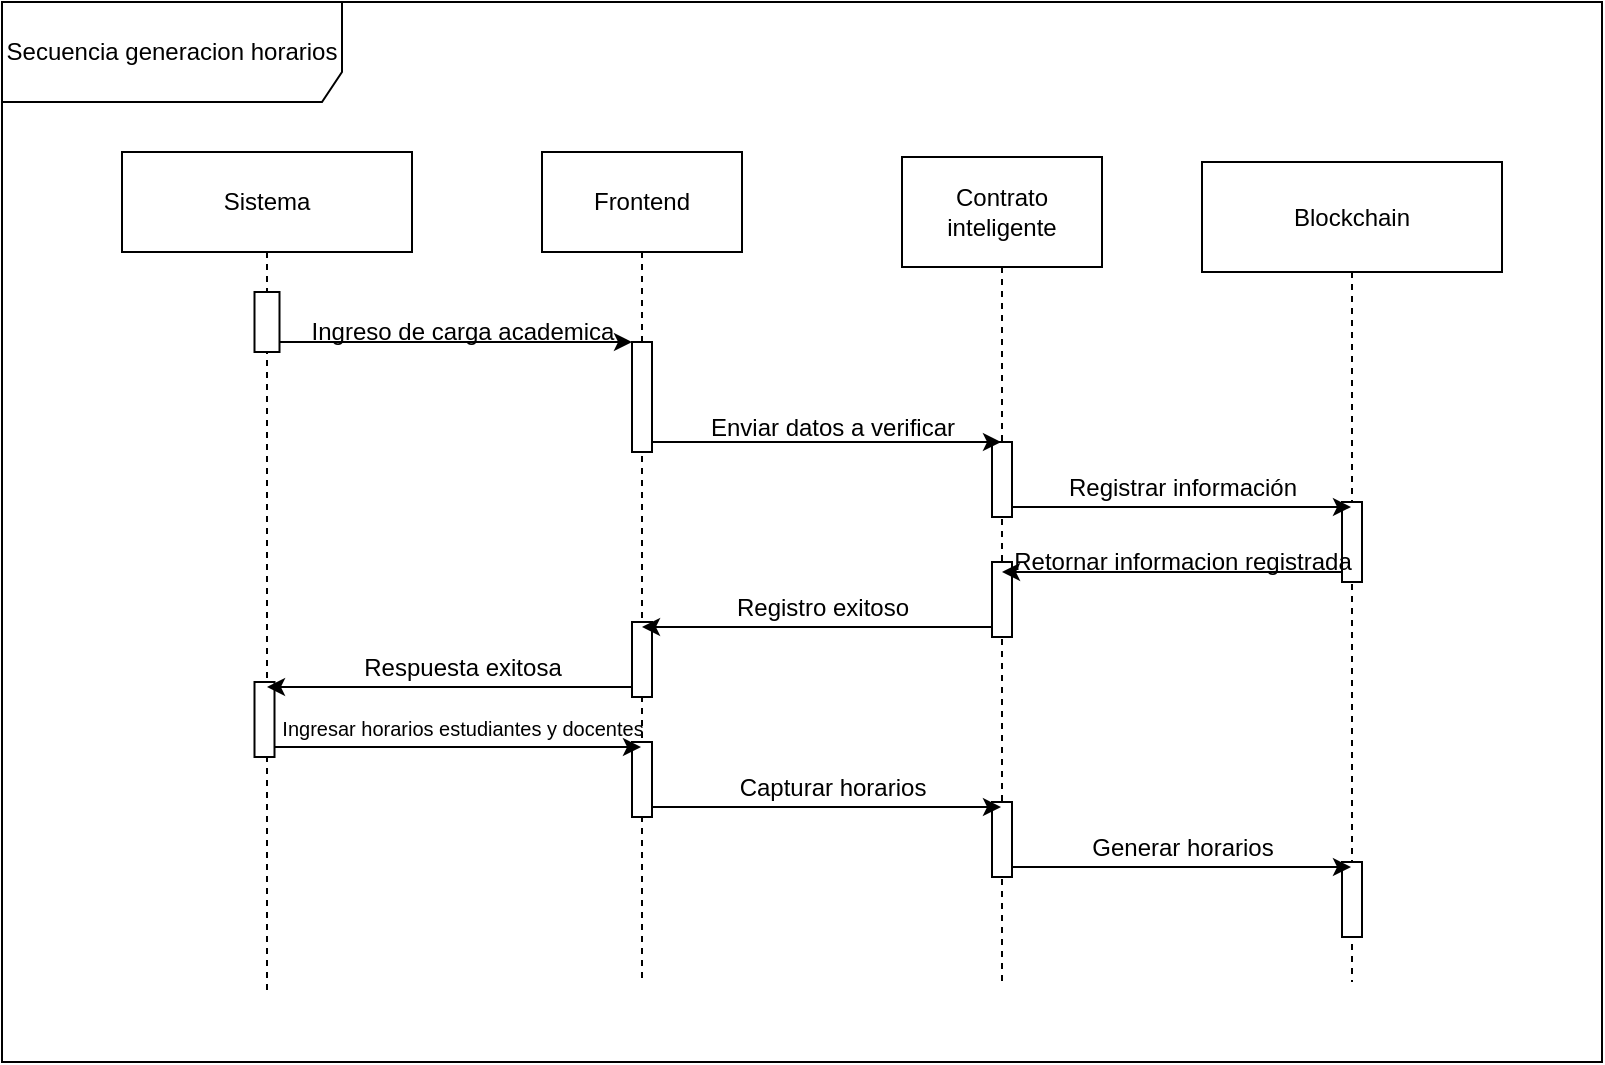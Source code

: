 <mxfile version="24.5.4" type="github">
  <diagram name="Page-1" id="Ms-HFSB1JRzO0Og8gXqM">
    <mxGraphModel dx="1434" dy="738" grid="1" gridSize="10" guides="1" tooltips="1" connect="1" arrows="1" fold="1" page="1" pageScale="1" pageWidth="583" pageHeight="827" math="0" shadow="0">
      <root>
        <mxCell id="0" />
        <mxCell id="1" parent="0" />
        <mxCell id="jPjjjJ8ltsQjpl7L8rjn-1" value="Secuencia generacion horarios" style="shape=umlFrame;whiteSpace=wrap;html=1;pointerEvents=0;recursiveResize=0;container=1;collapsible=0;width=170;height=50;" vertex="1" parent="1">
          <mxGeometry x="30" y="20" width="800" height="530" as="geometry" />
        </mxCell>
        <mxCell id="jPjjjJ8ltsQjpl7L8rjn-2" value="Sistema" style="shape=umlLifeline;perimeter=lifelinePerimeter;whiteSpace=wrap;html=1;container=1;dropTarget=0;collapsible=0;recursiveResize=0;outlineConnect=0;portConstraint=eastwest;newEdgeStyle={&quot;edgeStyle&quot;:&quot;elbowEdgeStyle&quot;,&quot;elbow&quot;:&quot;vertical&quot;,&quot;curved&quot;:0,&quot;rounded&quot;:0};size=50;" vertex="1" parent="jPjjjJ8ltsQjpl7L8rjn-1">
          <mxGeometry x="60" y="75" width="145" height="420" as="geometry" />
        </mxCell>
        <mxCell id="jPjjjJ8ltsQjpl7L8rjn-3" value="" style="html=1;points=[[0,0,0,0,5],[0,1,0,0,-5],[1,0,0,0,5],[1,1,0,0,-5]];perimeter=orthogonalPerimeter;outlineConnect=0;targetShapes=umlLifeline;portConstraint=eastwest;newEdgeStyle={&quot;curved&quot;:0,&quot;rounded&quot;:0};" vertex="1" parent="jPjjjJ8ltsQjpl7L8rjn-2">
          <mxGeometry x="66.25" y="70" width="12.5" height="30" as="geometry" />
        </mxCell>
        <mxCell id="jPjjjJ8ltsQjpl7L8rjn-4" value="" style="html=1;points=[[0,0,0,0,5],[0,1,0,0,-5],[1,0,0,0,5],[1,1,0,0,-5]];perimeter=orthogonalPerimeter;outlineConnect=0;targetShapes=umlLifeline;portConstraint=eastwest;newEdgeStyle={&quot;curved&quot;:0,&quot;rounded&quot;:0};" vertex="1" parent="jPjjjJ8ltsQjpl7L8rjn-2">
          <mxGeometry x="66.25" y="265" width="10" height="37.5" as="geometry" />
        </mxCell>
        <mxCell id="jPjjjJ8ltsQjpl7L8rjn-5" value="Blockchain" style="shape=umlLifeline;perimeter=lifelinePerimeter;whiteSpace=wrap;html=1;container=1;dropTarget=0;collapsible=0;recursiveResize=0;outlineConnect=0;portConstraint=eastwest;newEdgeStyle={&quot;edgeStyle&quot;:&quot;elbowEdgeStyle&quot;,&quot;elbow&quot;:&quot;vertical&quot;,&quot;curved&quot;:0,&quot;rounded&quot;:0};size=55;" vertex="1" parent="jPjjjJ8ltsQjpl7L8rjn-1">
          <mxGeometry x="600" y="80" width="150" height="410" as="geometry" />
        </mxCell>
        <mxCell id="jPjjjJ8ltsQjpl7L8rjn-6" value="" style="html=1;points=[[0,0,0,0,5],[0,1,0,0,-5],[1,0,0,0,5],[1,1,0,0,-5]];perimeter=orthogonalPerimeter;outlineConnect=0;targetShapes=umlLifeline;portConstraint=eastwest;newEdgeStyle={&quot;curved&quot;:0,&quot;rounded&quot;:0};" vertex="1" parent="jPjjjJ8ltsQjpl7L8rjn-5">
          <mxGeometry x="70" y="170" width="10" height="40" as="geometry" />
        </mxCell>
        <mxCell id="jPjjjJ8ltsQjpl7L8rjn-7" value="" style="html=1;points=[[0,0,0,0,5],[0,1,0,0,-5],[1,0,0,0,5],[1,1,0,0,-5]];perimeter=orthogonalPerimeter;outlineConnect=0;targetShapes=umlLifeline;portConstraint=eastwest;newEdgeStyle={&quot;curved&quot;:0,&quot;rounded&quot;:0};" vertex="1" parent="jPjjjJ8ltsQjpl7L8rjn-5">
          <mxGeometry x="70" y="350" width="10" height="37.5" as="geometry" />
        </mxCell>
        <mxCell id="jPjjjJ8ltsQjpl7L8rjn-8" value="Frontend" style="shape=umlLifeline;perimeter=lifelinePerimeter;whiteSpace=wrap;html=1;container=1;dropTarget=0;collapsible=0;recursiveResize=0;outlineConnect=0;portConstraint=eastwest;newEdgeStyle={&quot;edgeStyle&quot;:&quot;elbowEdgeStyle&quot;,&quot;elbow&quot;:&quot;vertical&quot;,&quot;curved&quot;:0,&quot;rounded&quot;:0};size=50;" vertex="1" parent="jPjjjJ8ltsQjpl7L8rjn-1">
          <mxGeometry x="270" y="75" width="100" height="415" as="geometry" />
        </mxCell>
        <mxCell id="jPjjjJ8ltsQjpl7L8rjn-9" value="" style="html=1;points=[[0,0,0,0,5],[0,1,0,0,-5],[1,0,0,0,5],[1,1,0,0,-5]];perimeter=orthogonalPerimeter;outlineConnect=0;targetShapes=umlLifeline;portConstraint=eastwest;newEdgeStyle={&quot;curved&quot;:0,&quot;rounded&quot;:0};" vertex="1" parent="jPjjjJ8ltsQjpl7L8rjn-8">
          <mxGeometry x="45" y="95" width="10" height="55" as="geometry" />
        </mxCell>
        <mxCell id="jPjjjJ8ltsQjpl7L8rjn-10" value="" style="html=1;points=[[0,0,0,0,5],[0,1,0,0,-5],[1,0,0,0,5],[1,1,0,0,-5]];perimeter=orthogonalPerimeter;outlineConnect=0;targetShapes=umlLifeline;portConstraint=eastwest;newEdgeStyle={&quot;curved&quot;:0,&quot;rounded&quot;:0};" vertex="1" parent="jPjjjJ8ltsQjpl7L8rjn-8">
          <mxGeometry x="45" y="235" width="10" height="37.5" as="geometry" />
        </mxCell>
        <mxCell id="jPjjjJ8ltsQjpl7L8rjn-11" value="" style="html=1;points=[[0,0,0,0,5],[0,1,0,0,-5],[1,0,0,0,5],[1,1,0,0,-5]];perimeter=orthogonalPerimeter;outlineConnect=0;targetShapes=umlLifeline;portConstraint=eastwest;newEdgeStyle={&quot;curved&quot;:0,&quot;rounded&quot;:0};" vertex="1" parent="jPjjjJ8ltsQjpl7L8rjn-8">
          <mxGeometry x="45" y="295" width="10" height="37.5" as="geometry" />
        </mxCell>
        <mxCell id="jPjjjJ8ltsQjpl7L8rjn-12" value="Contrato inteligente" style="shape=umlLifeline;perimeter=lifelinePerimeter;whiteSpace=wrap;html=1;container=1;dropTarget=0;collapsible=0;recursiveResize=0;outlineConnect=0;portConstraint=eastwest;newEdgeStyle={&quot;edgeStyle&quot;:&quot;elbowEdgeStyle&quot;,&quot;elbow&quot;:&quot;vertical&quot;,&quot;curved&quot;:0,&quot;rounded&quot;:0};size=55;" vertex="1" parent="jPjjjJ8ltsQjpl7L8rjn-1">
          <mxGeometry x="450" y="77.5" width="100" height="415" as="geometry" />
        </mxCell>
        <mxCell id="jPjjjJ8ltsQjpl7L8rjn-13" value="" style="html=1;points=[[0,0,0,0,5],[0,1,0,0,-5],[1,0,0,0,5],[1,1,0,0,-5]];perimeter=orthogonalPerimeter;outlineConnect=0;targetShapes=umlLifeline;portConstraint=eastwest;newEdgeStyle={&quot;curved&quot;:0,&quot;rounded&quot;:0};" vertex="1" parent="jPjjjJ8ltsQjpl7L8rjn-12">
          <mxGeometry x="45" y="142.5" width="10" height="37.5" as="geometry" />
        </mxCell>
        <mxCell id="jPjjjJ8ltsQjpl7L8rjn-14" value="" style="html=1;points=[[0,0,0,0,5],[0,1,0,0,-5],[1,0,0,0,5],[1,1,0,0,-5]];perimeter=orthogonalPerimeter;outlineConnect=0;targetShapes=umlLifeline;portConstraint=eastwest;newEdgeStyle={&quot;curved&quot;:0,&quot;rounded&quot;:0};" vertex="1" parent="jPjjjJ8ltsQjpl7L8rjn-12">
          <mxGeometry x="45" y="202.5" width="10" height="37.5" as="geometry" />
        </mxCell>
        <mxCell id="jPjjjJ8ltsQjpl7L8rjn-15" value="" style="html=1;points=[[0,0,0,0,5],[0,1,0,0,-5],[1,0,0,0,5],[1,1,0,0,-5]];perimeter=orthogonalPerimeter;outlineConnect=0;targetShapes=umlLifeline;portConstraint=eastwest;newEdgeStyle={&quot;curved&quot;:0,&quot;rounded&quot;:0};" vertex="1" parent="jPjjjJ8ltsQjpl7L8rjn-12">
          <mxGeometry x="45" y="322.5" width="10" height="37.5" as="geometry" />
        </mxCell>
        <mxCell id="jPjjjJ8ltsQjpl7L8rjn-16" style="edgeStyle=none;rounded=0;orthogonalLoop=1;jettySize=auto;html=1;curved=0;exitX=1;exitY=1;exitDx=0;exitDy=-5;exitPerimeter=0;" edge="1" parent="jPjjjJ8ltsQjpl7L8rjn-1" source="jPjjjJ8ltsQjpl7L8rjn-3" target="jPjjjJ8ltsQjpl7L8rjn-9">
          <mxGeometry relative="1" as="geometry" />
        </mxCell>
        <mxCell id="jPjjjJ8ltsQjpl7L8rjn-17" value="Ingreso de carga academica" style="text;html=1;align=center;verticalAlign=middle;resizable=0;points=[];autosize=1;strokeColor=none;fillColor=none;" vertex="1" parent="jPjjjJ8ltsQjpl7L8rjn-1">
          <mxGeometry x="145" y="150" width="170" height="30" as="geometry" />
        </mxCell>
        <mxCell id="jPjjjJ8ltsQjpl7L8rjn-18" style="edgeStyle=none;rounded=0;orthogonalLoop=1;jettySize=auto;html=1;curved=0;exitX=1;exitY=1;exitDx=0;exitDy=-5;exitPerimeter=0;" edge="1" parent="jPjjjJ8ltsQjpl7L8rjn-1" source="jPjjjJ8ltsQjpl7L8rjn-9" target="jPjjjJ8ltsQjpl7L8rjn-12">
          <mxGeometry relative="1" as="geometry" />
        </mxCell>
        <mxCell id="jPjjjJ8ltsQjpl7L8rjn-19" value="Enviar datos a verificar" style="text;html=1;align=center;verticalAlign=middle;resizable=0;points=[];autosize=1;strokeColor=none;fillColor=none;" vertex="1" parent="jPjjjJ8ltsQjpl7L8rjn-1">
          <mxGeometry x="340" y="198" width="150" height="30" as="geometry" />
        </mxCell>
        <mxCell id="jPjjjJ8ltsQjpl7L8rjn-20" style="edgeStyle=none;rounded=0;orthogonalLoop=1;jettySize=auto;html=1;curved=0;exitX=1;exitY=1;exitDx=0;exitDy=-5;exitPerimeter=0;" edge="1" parent="jPjjjJ8ltsQjpl7L8rjn-1" source="jPjjjJ8ltsQjpl7L8rjn-13" target="jPjjjJ8ltsQjpl7L8rjn-5">
          <mxGeometry relative="1" as="geometry" />
        </mxCell>
        <mxCell id="jPjjjJ8ltsQjpl7L8rjn-21" value="Registrar información" style="text;html=1;align=center;verticalAlign=middle;resizable=0;points=[];autosize=1;strokeColor=none;fillColor=none;" vertex="1" parent="jPjjjJ8ltsQjpl7L8rjn-1">
          <mxGeometry x="520" y="228" width="140" height="30" as="geometry" />
        </mxCell>
        <mxCell id="jPjjjJ8ltsQjpl7L8rjn-22" style="edgeStyle=none;rounded=0;orthogonalLoop=1;jettySize=auto;html=1;curved=0;exitX=0;exitY=1;exitDx=0;exitDy=-5;exitPerimeter=0;" edge="1" parent="jPjjjJ8ltsQjpl7L8rjn-1" source="jPjjjJ8ltsQjpl7L8rjn-6" target="jPjjjJ8ltsQjpl7L8rjn-12">
          <mxGeometry relative="1" as="geometry" />
        </mxCell>
        <mxCell id="jPjjjJ8ltsQjpl7L8rjn-23" value="Retornar informacion registrada" style="text;html=1;align=center;verticalAlign=middle;resizable=0;points=[];autosize=1;strokeColor=none;fillColor=none;" vertex="1" parent="jPjjjJ8ltsQjpl7L8rjn-1">
          <mxGeometry x="495" y="265" width="190" height="30" as="geometry" />
        </mxCell>
        <mxCell id="jPjjjJ8ltsQjpl7L8rjn-24" style="edgeStyle=none;rounded=0;orthogonalLoop=1;jettySize=auto;html=1;curved=0;exitX=0;exitY=1;exitDx=0;exitDy=-5;exitPerimeter=0;" edge="1" parent="jPjjjJ8ltsQjpl7L8rjn-1" source="jPjjjJ8ltsQjpl7L8rjn-14" target="jPjjjJ8ltsQjpl7L8rjn-8">
          <mxGeometry relative="1" as="geometry" />
        </mxCell>
        <mxCell id="jPjjjJ8ltsQjpl7L8rjn-25" value="Registro exitoso" style="text;html=1;align=center;verticalAlign=middle;resizable=0;points=[];autosize=1;strokeColor=none;fillColor=none;" vertex="1" parent="jPjjjJ8ltsQjpl7L8rjn-1">
          <mxGeometry x="355" y="288" width="110" height="30" as="geometry" />
        </mxCell>
        <mxCell id="jPjjjJ8ltsQjpl7L8rjn-26" style="edgeStyle=none;rounded=0;orthogonalLoop=1;jettySize=auto;html=1;curved=0;exitX=0;exitY=1;exitDx=0;exitDy=-5;exitPerimeter=0;" edge="1" parent="jPjjjJ8ltsQjpl7L8rjn-1" source="jPjjjJ8ltsQjpl7L8rjn-10" target="jPjjjJ8ltsQjpl7L8rjn-2">
          <mxGeometry relative="1" as="geometry" />
        </mxCell>
        <mxCell id="jPjjjJ8ltsQjpl7L8rjn-27" value="Respuesta exitosa" style="text;html=1;align=center;verticalAlign=middle;resizable=0;points=[];autosize=1;strokeColor=none;fillColor=none;" vertex="1" parent="jPjjjJ8ltsQjpl7L8rjn-1">
          <mxGeometry x="170" y="318" width="120" height="30" as="geometry" />
        </mxCell>
        <mxCell id="jPjjjJ8ltsQjpl7L8rjn-28" style="edgeStyle=none;rounded=0;orthogonalLoop=1;jettySize=auto;html=1;curved=0;exitX=1;exitY=1;exitDx=0;exitDy=-5;exitPerimeter=0;" edge="1" parent="jPjjjJ8ltsQjpl7L8rjn-1" source="jPjjjJ8ltsQjpl7L8rjn-4" target="jPjjjJ8ltsQjpl7L8rjn-8">
          <mxGeometry relative="1" as="geometry" />
        </mxCell>
        <mxCell id="jPjjjJ8ltsQjpl7L8rjn-29" value="Ingresar horarios estudiantes y docentes" style="text;html=1;align=center;verticalAlign=middle;resizable=0;points=[];autosize=1;strokeColor=none;fillColor=none;fontSize=10;" vertex="1" parent="jPjjjJ8ltsQjpl7L8rjn-1">
          <mxGeometry x="130" y="348" width="200" height="30" as="geometry" />
        </mxCell>
        <mxCell id="jPjjjJ8ltsQjpl7L8rjn-30" style="edgeStyle=none;rounded=0;orthogonalLoop=1;jettySize=auto;html=1;curved=0;exitX=1;exitY=1;exitDx=0;exitDy=-5;exitPerimeter=0;" edge="1" parent="jPjjjJ8ltsQjpl7L8rjn-1" source="jPjjjJ8ltsQjpl7L8rjn-11" target="jPjjjJ8ltsQjpl7L8rjn-12">
          <mxGeometry relative="1" as="geometry" />
        </mxCell>
        <mxCell id="jPjjjJ8ltsQjpl7L8rjn-32" style="edgeStyle=none;rounded=0;orthogonalLoop=1;jettySize=auto;html=1;curved=0;exitX=1;exitY=1;exitDx=0;exitDy=-5;exitPerimeter=0;" edge="1" parent="jPjjjJ8ltsQjpl7L8rjn-1" source="jPjjjJ8ltsQjpl7L8rjn-15" target="jPjjjJ8ltsQjpl7L8rjn-5">
          <mxGeometry relative="1" as="geometry" />
        </mxCell>
        <mxCell id="jPjjjJ8ltsQjpl7L8rjn-33" value="Generar horarios" style="text;html=1;align=center;verticalAlign=middle;resizable=0;points=[];autosize=1;strokeColor=none;fillColor=none;" vertex="1" parent="jPjjjJ8ltsQjpl7L8rjn-1">
          <mxGeometry x="535" y="408" width="110" height="30" as="geometry" />
        </mxCell>
        <mxCell id="jPjjjJ8ltsQjpl7L8rjn-34" value="Capturar horarios" style="text;html=1;align=center;verticalAlign=middle;resizable=0;points=[];autosize=1;strokeColor=none;fillColor=none;" vertex="1" parent="jPjjjJ8ltsQjpl7L8rjn-1">
          <mxGeometry x="355" y="378" width="120" height="30" as="geometry" />
        </mxCell>
      </root>
    </mxGraphModel>
  </diagram>
</mxfile>
